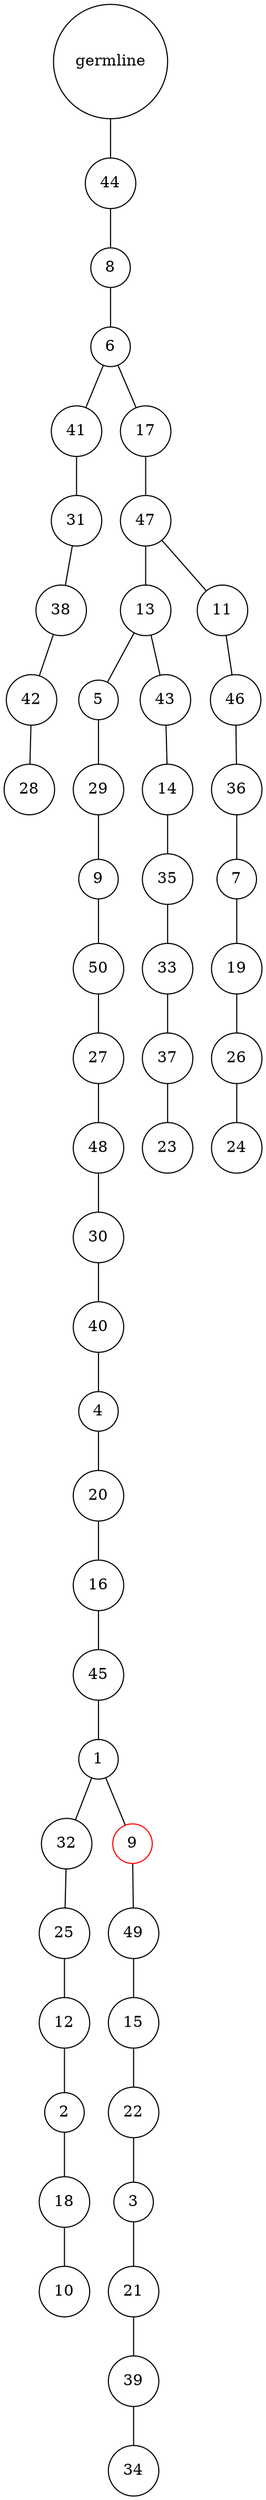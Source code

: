 graph {
	rankdir=UD;
	splines=line;
	node [shape=circle]
	"0x7f692427f5e0" [label="germline"];
	"0x7f692427f610" [label="44"];
	"0x7f692427f5e0" -- "0x7f692427f610" ;
	"0x7f692427f640" [label="8"];
	"0x7f692427f610" -- "0x7f692427f640" ;
	"0x7f692427f670" [label="6"];
	"0x7f692427f640" -- "0x7f692427f670" ;
	"0x7f692427f6a0" [label="41"];
	"0x7f692427f670" -- "0x7f692427f6a0" ;
	"0x7f692427f6d0" [label="31"];
	"0x7f692427f6a0" -- "0x7f692427f6d0" ;
	"0x7f692427f700" [label="38"];
	"0x7f692427f6d0" -- "0x7f692427f700" ;
	"0x7f692427f730" [label="42"];
	"0x7f692427f700" -- "0x7f692427f730" ;
	"0x7f692427f760" [label="28"];
	"0x7f692427f730" -- "0x7f692427f760" ;
	"0x7f692427f790" [label="17"];
	"0x7f692427f670" -- "0x7f692427f790" ;
	"0x7f692427f7c0" [label="47"];
	"0x7f692427f790" -- "0x7f692427f7c0" ;
	"0x7f692427f7f0" [label="13"];
	"0x7f692427f7c0" -- "0x7f692427f7f0" ;
	"0x7f692427f820" [label="5"];
	"0x7f692427f7f0" -- "0x7f692427f820" ;
	"0x7f692427f850" [label="29"];
	"0x7f692427f820" -- "0x7f692427f850" ;
	"0x7f692427f880" [label="9"];
	"0x7f692427f850" -- "0x7f692427f880" ;
	"0x7f692427f8b0" [label="50"];
	"0x7f692427f880" -- "0x7f692427f8b0" ;
	"0x7f692427f8e0" [label="27"];
	"0x7f692427f8b0" -- "0x7f692427f8e0" ;
	"0x7f692427f910" [label="48"];
	"0x7f692427f8e0" -- "0x7f692427f910" ;
	"0x7f692427f940" [label="30"];
	"0x7f692427f910" -- "0x7f692427f940" ;
	"0x7f692427f970" [label="40"];
	"0x7f692427f940" -- "0x7f692427f970" ;
	"0x7f692427f9a0" [label="4"];
	"0x7f692427f970" -- "0x7f692427f9a0" ;
	"0x7f692427f9d0" [label="20"];
	"0x7f692427f9a0" -- "0x7f692427f9d0" ;
	"0x7f692427fa00" [label="16"];
	"0x7f692427f9d0" -- "0x7f692427fa00" ;
	"0x7f692427fa30" [label="45"];
	"0x7f692427fa00" -- "0x7f692427fa30" ;
	"0x7f692427fa60" [label="1"];
	"0x7f692427fa30" -- "0x7f692427fa60" ;
	"0x7f692427fa90" [label="32"];
	"0x7f692427fa60" -- "0x7f692427fa90" ;
	"0x7f692427fac0" [label="25"];
	"0x7f692427fa90" -- "0x7f692427fac0" ;
	"0x7f692427faf0" [label="12"];
	"0x7f692427fac0" -- "0x7f692427faf0" ;
	"0x7f692427fb20" [label="2"];
	"0x7f692427faf0" -- "0x7f692427fb20" ;
	"0x7f692427fb50" [label="18"];
	"0x7f692427fb20" -- "0x7f692427fb50" ;
	"0x7f692427fb80" [label="10"];
	"0x7f692427fb50" -- "0x7f692427fb80" ;
	"0x7f692427fbb0" [label="9",color="red"];
	"0x7f692427fa60" -- "0x7f692427fbb0" ;
	"0x7f692427fbe0" [label="49"];
	"0x7f692427fbb0" -- "0x7f692427fbe0" ;
	"0x7f692427fc10" [label="15"];
	"0x7f692427fbe0" -- "0x7f692427fc10" ;
	"0x7f692427fc40" [label="22"];
	"0x7f692427fc10" -- "0x7f692427fc40" ;
	"0x7f692427fc70" [label="3"];
	"0x7f692427fc40" -- "0x7f692427fc70" ;
	"0x7f692427fca0" [label="21"];
	"0x7f692427fc70" -- "0x7f692427fca0" ;
	"0x7f692427fcd0" [label="39"];
	"0x7f692427fca0" -- "0x7f692427fcd0" ;
	"0x7f692427fd00" [label="34"];
	"0x7f692427fcd0" -- "0x7f692427fd00" ;
	"0x7f692427fd30" [label="43"];
	"0x7f692427f7f0" -- "0x7f692427fd30" ;
	"0x7f692427fd60" [label="14"];
	"0x7f692427fd30" -- "0x7f692427fd60" ;
	"0x7f692427fd90" [label="35"];
	"0x7f692427fd60" -- "0x7f692427fd90" ;
	"0x7f692427fdc0" [label="33"];
	"0x7f692427fd90" -- "0x7f692427fdc0" ;
	"0x7f692427fdf0" [label="37"];
	"0x7f692427fdc0" -- "0x7f692427fdf0" ;
	"0x7f692427fe20" [label="23"];
	"0x7f692427fdf0" -- "0x7f692427fe20" ;
	"0x7f692427fe50" [label="11"];
	"0x7f692427f7c0" -- "0x7f692427fe50" ;
	"0x7f692427fe80" [label="46"];
	"0x7f692427fe50" -- "0x7f692427fe80" ;
	"0x7f692427feb0" [label="36"];
	"0x7f692427fe80" -- "0x7f692427feb0" ;
	"0x7f692427fee0" [label="7"];
	"0x7f692427feb0" -- "0x7f692427fee0" ;
	"0x7f692427ff10" [label="19"];
	"0x7f692427fee0" -- "0x7f692427ff10" ;
	"0x7f692427ff40" [label="26"];
	"0x7f692427ff10" -- "0x7f692427ff40" ;
	"0x7f692427ff70" [label="24"];
	"0x7f692427ff40" -- "0x7f692427ff70" ;
}
